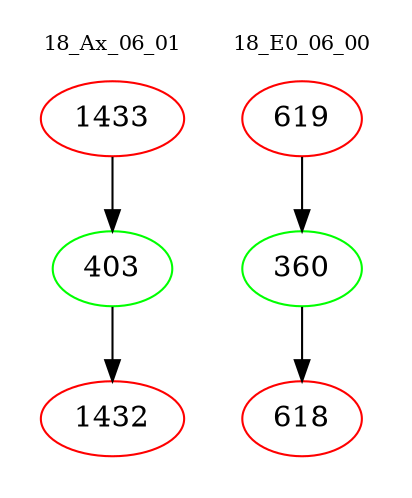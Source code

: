 digraph{
subgraph cluster_0 {
color = white
label = "18_Ax_06_01";
fontsize=10;
T0_1433 [label="1433", color="red"]
T0_1433 -> T0_403 [color="black"]
T0_403 [label="403", color="green"]
T0_403 -> T0_1432 [color="black"]
T0_1432 [label="1432", color="red"]
}
subgraph cluster_1 {
color = white
label = "18_E0_06_00";
fontsize=10;
T1_619 [label="619", color="red"]
T1_619 -> T1_360 [color="black"]
T1_360 [label="360", color="green"]
T1_360 -> T1_618 [color="black"]
T1_618 [label="618", color="red"]
}
}
